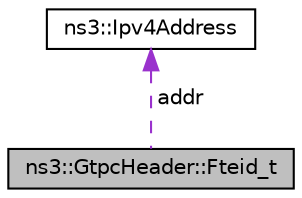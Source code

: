 digraph "ns3::GtpcHeader::Fteid_t"
{
 // LATEX_PDF_SIZE
  edge [fontname="Helvetica",fontsize="10",labelfontname="Helvetica",labelfontsize="10"];
  node [fontname="Helvetica",fontsize="10",shape=record];
  Node1 [label="ns3::GtpcHeader::Fteid_t",height=0.2,width=0.4,color="black", fillcolor="grey75", style="filled", fontcolor="black",tooltip="FTEID structure."];
  Node2 -> Node1 [dir="back",color="darkorchid3",fontsize="10",style="dashed",label=" addr" ,fontname="Helvetica"];
  Node2 [label="ns3::Ipv4Address",height=0.2,width=0.4,color="black", fillcolor="white", style="filled",URL="$classns3_1_1_ipv4_address.html",tooltip="Ipv4 addresses are stored in host order in this class."];
}
